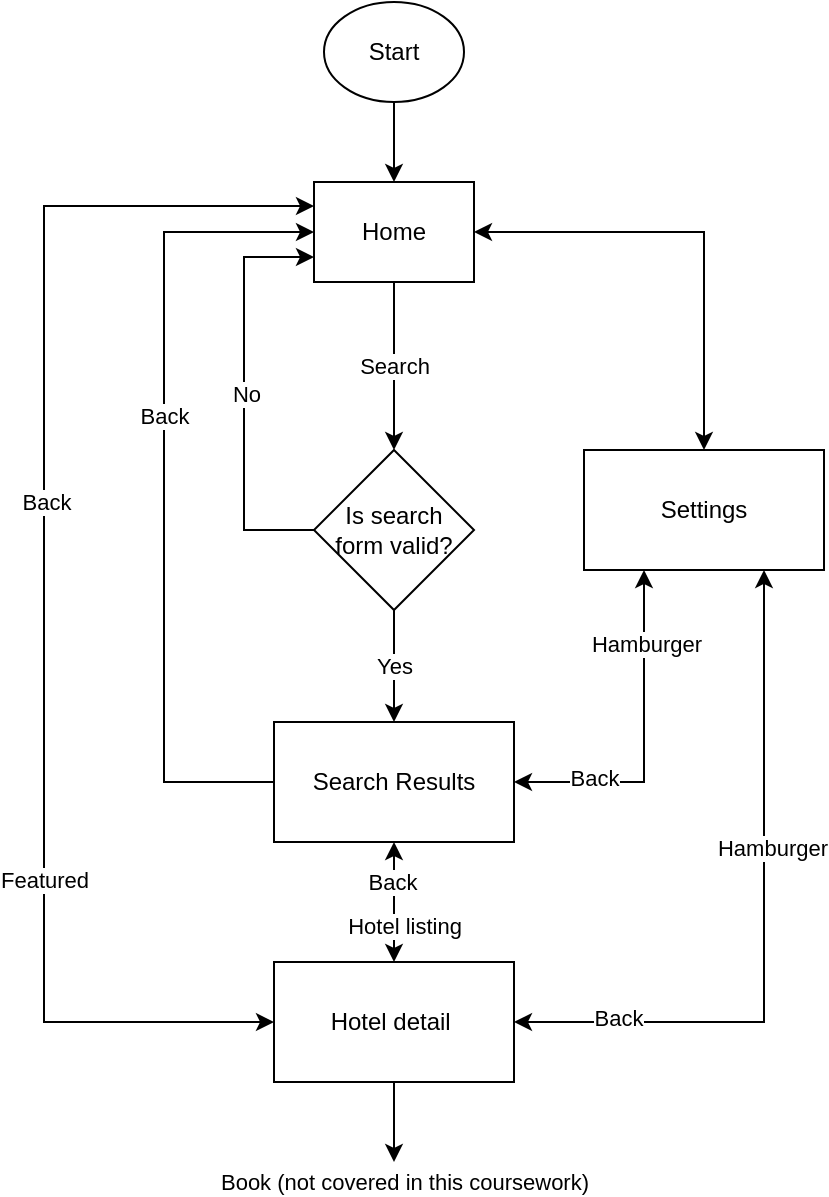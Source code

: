 <mxfile version="20.0.3" type="device"><diagram id="BSSS-fCHr_HctKuoIjOp" name="Page-1"><mxGraphModel dx="983" dy="571" grid="0" gridSize="10" guides="1" tooltips="1" connect="1" arrows="1" fold="1" page="1" pageScale="1" pageWidth="1169" pageHeight="827" math="0" shadow="0"><root><mxCell id="0"/><mxCell id="1" parent="0"/><mxCell id="zyc9eo8fn4B5giClaXmA-1" value="Start" style="ellipse;whiteSpace=wrap;html=1;" parent="1" vertex="1"><mxGeometry x="500" y="150" width="70" height="50" as="geometry"/></mxCell><mxCell id="zyc9eo8fn4B5giClaXmA-3" value="Is search form valid?" style="rhombus;whiteSpace=wrap;html=1;spacing=4;" parent="1" vertex="1"><mxGeometry x="495" y="374" width="80" height="80" as="geometry"/></mxCell><mxCell id="zyc9eo8fn4B5giClaXmA-4" value="" style="endArrow=classic;html=1;rounded=0;exitX=0;exitY=0.5;exitDx=0;exitDy=0;entryX=0;entryY=0.75;entryDx=0;entryDy=0;edgeStyle=orthogonalEdgeStyle;" parent="1" source="zyc9eo8fn4B5giClaXmA-3" target="zyc9eo8fn4B5giClaXmA-9" edge="1"><mxGeometry width="50" height="50" relative="1" as="geometry"><mxPoint x="360" y="450" as="sourcePoint"/><mxPoint x="390" y="335" as="targetPoint"/><Array as="points"><mxPoint x="460" y="414"/><mxPoint x="460" y="278"/></Array></mxGeometry></mxCell><mxCell id="zyc9eo8fn4B5giClaXmA-5" value="No" style="edgeLabel;html=1;align=center;verticalAlign=middle;resizable=0;points=[];" parent="zyc9eo8fn4B5giClaXmA-4" vertex="1" connectable="0"><mxGeometry x="-0.097" relative="1" as="geometry"><mxPoint x="1" y="-10" as="offset"/></mxGeometry></mxCell><mxCell id="zyc9eo8fn4B5giClaXmA-6" value="Search Results" style="rounded=0;whiteSpace=wrap;html=1;" parent="1" vertex="1"><mxGeometry x="475" y="510" width="120" height="60" as="geometry"/></mxCell><mxCell id="zyc9eo8fn4B5giClaXmA-7" value="Yes" style="endArrow=classic;html=1;rounded=0;exitX=0.5;exitY=1;exitDx=0;exitDy=0;entryX=0.5;entryY=0;entryDx=0;entryDy=0;" parent="1" source="zyc9eo8fn4B5giClaXmA-3" target="zyc9eo8fn4B5giClaXmA-6" edge="1"><mxGeometry width="50" height="50" relative="1" as="geometry"><mxPoint x="330" y="510" as="sourcePoint"/><mxPoint x="380" y="460" as="targetPoint"/></mxGeometry></mxCell><mxCell id="zyc9eo8fn4B5giClaXmA-9" value="Home" style="rounded=0;whiteSpace=wrap;html=1;" parent="1" vertex="1"><mxGeometry x="495" y="240" width="80" height="50" as="geometry"/></mxCell><mxCell id="zyc9eo8fn4B5giClaXmA-11" value="" style="endArrow=classic;html=1;rounded=0;exitX=0.5;exitY=1;exitDx=0;exitDy=0;entryX=0.5;entryY=0;entryDx=0;entryDy=0;" parent="1" source="zyc9eo8fn4B5giClaXmA-9" target="zyc9eo8fn4B5giClaXmA-3" edge="1"><mxGeometry width="50" height="50" relative="1" as="geometry"><mxPoint x="427.5" y="360" as="sourcePoint"/><mxPoint x="530" y="380" as="targetPoint"/></mxGeometry></mxCell><mxCell id="zyc9eo8fn4B5giClaXmA-12" value="Search" style="edgeLabel;html=1;align=center;verticalAlign=middle;resizable=0;points=[];" parent="zyc9eo8fn4B5giClaXmA-11" vertex="1" connectable="0"><mxGeometry x="-0.407" relative="1" as="geometry"><mxPoint y="17" as="offset"/></mxGeometry></mxCell><mxCell id="zyc9eo8fn4B5giClaXmA-16" value="Settings" style="rounded=0;whiteSpace=wrap;html=1;" parent="1" vertex="1"><mxGeometry x="630" y="374" width="120" height="60" as="geometry"/></mxCell><mxCell id="zyc9eo8fn4B5giClaXmA-21" value="Hotel detail&amp;nbsp;" style="rounded=0;whiteSpace=wrap;html=1;" parent="1" vertex="1"><mxGeometry x="475" y="630" width="120" height="60" as="geometry"/></mxCell><mxCell id="zyc9eo8fn4B5giClaXmA-22" value="" style="endArrow=classic;html=1;rounded=0;exitX=0;exitY=0.5;exitDx=0;exitDy=0;entryX=0;entryY=0.5;entryDx=0;entryDy=0;edgeStyle=orthogonalEdgeStyle;" parent="1" source="zyc9eo8fn4B5giClaXmA-6" target="zyc9eo8fn4B5giClaXmA-9" edge="1"><mxGeometry width="50" height="50" relative="1" as="geometry"><mxPoint x="545" y="580" as="sourcePoint"/><mxPoint x="420" y="420" as="targetPoint"/><Array as="points"><mxPoint x="420" y="540"/><mxPoint x="420" y="265"/></Array></mxGeometry></mxCell><mxCell id="y-vY78k2X67SqoGhgTcl-16" value="Back" style="edgeLabel;html=1;align=center;verticalAlign=middle;resizable=0;points=[];" parent="zyc9eo8fn4B5giClaXmA-22" vertex="1" connectable="0"><mxGeometry x="-0.571" relative="1" as="geometry"><mxPoint y="-151" as="offset"/></mxGeometry></mxCell><mxCell id="zyc9eo8fn4B5giClaXmA-25" value="" style="endArrow=classic;html=1;rounded=0;exitX=0.5;exitY=1;exitDx=0;exitDy=0;" parent="1" source="zyc9eo8fn4B5giClaXmA-21" edge="1"><mxGeometry width="50" height="50" relative="1" as="geometry"><mxPoint x="540" y="700" as="sourcePoint"/><mxPoint x="535" y="730" as="targetPoint"/><Array as="points"/></mxGeometry></mxCell><mxCell id="zyc9eo8fn4B5giClaXmA-26" value="Book (not covered in this coursework)" style="edgeLabel;html=1;align=center;verticalAlign=middle;resizable=0;points=[];" parent="zyc9eo8fn4B5giClaXmA-25" vertex="1" connectable="0"><mxGeometry x="0.237" y="-2" relative="1" as="geometry"><mxPoint x="7" y="25" as="offset"/></mxGeometry></mxCell><mxCell id="zyc9eo8fn4B5giClaXmA-31" value="" style="endArrow=classic;html=1;rounded=0;exitX=0.5;exitY=1;exitDx=0;exitDy=0;entryX=0.5;entryY=0;entryDx=0;entryDy=0;" parent="1" source="zyc9eo8fn4B5giClaXmA-1" target="zyc9eo8fn4B5giClaXmA-9" edge="1"><mxGeometry width="50" height="50" relative="1" as="geometry"><mxPoint x="580" y="460" as="sourcePoint"/><mxPoint x="630" y="410" as="targetPoint"/></mxGeometry></mxCell><mxCell id="y-vY78k2X67SqoGhgTcl-1" value="" style="endArrow=classic;startArrow=classic;html=1;rounded=0;exitX=0.5;exitY=0;exitDx=0;exitDy=0;entryX=0.5;entryY=1;entryDx=0;entryDy=0;" parent="1" source="zyc9eo8fn4B5giClaXmA-21" target="zyc9eo8fn4B5giClaXmA-6" edge="1"><mxGeometry width="50" height="50" relative="1" as="geometry"><mxPoint x="560" y="570" as="sourcePoint"/><mxPoint x="610" y="520" as="targetPoint"/></mxGeometry></mxCell><mxCell id="y-vY78k2X67SqoGhgTcl-14" value="Hotel listing" style="edgeLabel;html=1;align=center;verticalAlign=middle;resizable=0;points=[];" parent="y-vY78k2X67SqoGhgTcl-1" vertex="1" connectable="0"><mxGeometry x="-0.533" relative="1" as="geometry"><mxPoint x="5" y="-4" as="offset"/></mxGeometry></mxCell><mxCell id="y-vY78k2X67SqoGhgTcl-15" value="Back" style="edgeLabel;html=1;align=center;verticalAlign=middle;resizable=0;points=[];" parent="y-vY78k2X67SqoGhgTcl-1" vertex="1" connectable="0"><mxGeometry x="0.467" y="1" relative="1" as="geometry"><mxPoint y="4" as="offset"/></mxGeometry></mxCell><mxCell id="y-vY78k2X67SqoGhgTcl-3" value="" style="endArrow=classic;startArrow=classic;html=1;rounded=0;exitX=1;exitY=0.5;exitDx=0;exitDy=0;entryX=0.25;entryY=1;entryDx=0;entryDy=0;edgeStyle=orthogonalEdgeStyle;" parent="1" source="zyc9eo8fn4B5giClaXmA-6" target="zyc9eo8fn4B5giClaXmA-16" edge="1"><mxGeometry width="50" height="50" relative="1" as="geometry"><mxPoint x="650" y="580" as="sourcePoint"/><mxPoint x="700" y="530" as="targetPoint"/><Array as="points"><mxPoint x="660" y="540"/></Array></mxGeometry></mxCell><mxCell id="y-vY78k2X67SqoGhgTcl-9" value="Hamburger" style="edgeLabel;html=1;align=center;verticalAlign=middle;resizable=0;points=[];" parent="y-vY78k2X67SqoGhgTcl-3" vertex="1" connectable="0"><mxGeometry x="-0.298" y="3" relative="1" as="geometry"><mxPoint x="6" y="-66" as="offset"/></mxGeometry></mxCell><mxCell id="y-vY78k2X67SqoGhgTcl-12" value="Back" style="edgeLabel;html=1;align=center;verticalAlign=middle;resizable=0;points=[];" parent="y-vY78k2X67SqoGhgTcl-3" vertex="1" connectable="0"><mxGeometry x="-0.532" y="2" relative="1" as="geometry"><mxPoint as="offset"/></mxGeometry></mxCell><mxCell id="y-vY78k2X67SqoGhgTcl-4" value="" style="endArrow=classic;startArrow=classic;html=1;rounded=0;exitX=1;exitY=0.5;exitDx=0;exitDy=0;entryX=0.75;entryY=1;entryDx=0;entryDy=0;edgeStyle=orthogonalEdgeStyle;" parent="1" source="zyc9eo8fn4B5giClaXmA-21" target="zyc9eo8fn4B5giClaXmA-16" edge="1"><mxGeometry width="50" height="50" relative="1" as="geometry"><mxPoint x="710" y="640" as="sourcePoint"/><mxPoint x="760" y="590" as="targetPoint"/></mxGeometry></mxCell><mxCell id="y-vY78k2X67SqoGhgTcl-10" value="Hamburger" style="edgeLabel;html=1;align=center;verticalAlign=middle;resizable=0;points=[];" parent="y-vY78k2X67SqoGhgTcl-4" vertex="1" connectable="0"><mxGeometry x="-0.495" y="-1" relative="1" as="geometry"><mxPoint x="40" y="-88" as="offset"/></mxGeometry></mxCell><mxCell id="y-vY78k2X67SqoGhgTcl-13" value="Back" style="edgeLabel;html=1;align=center;verticalAlign=middle;resizable=0;points=[];" parent="y-vY78k2X67SqoGhgTcl-4" vertex="1" connectable="0"><mxGeometry x="-0.551" y="2" relative="1" as="geometry"><mxPoint x="-27" as="offset"/></mxGeometry></mxCell><mxCell id="y-vY78k2X67SqoGhgTcl-5" value="" style="endArrow=classic;startArrow=classic;html=1;rounded=0;exitX=1;exitY=0.5;exitDx=0;exitDy=0;entryX=0.5;entryY=0;entryDx=0;entryDy=0;edgeStyle=orthogonalEdgeStyle;" parent="1" source="zyc9eo8fn4B5giClaXmA-9" target="zyc9eo8fn4B5giClaXmA-16" edge="1"><mxGeometry width="50" height="50" relative="1" as="geometry"><mxPoint x="690" y="310" as="sourcePoint"/><mxPoint x="740" y="260" as="targetPoint"/></mxGeometry></mxCell><mxCell id="y-vY78k2X67SqoGhgTcl-7" value="" style="endArrow=classic;startArrow=classic;html=1;rounded=0;exitX=0;exitY=0.5;exitDx=0;exitDy=0;edgeStyle=orthogonalEdgeStyle;entryX=0;entryY=0.25;entryDx=0;entryDy=0;" parent="1" source="zyc9eo8fn4B5giClaXmA-21" target="zyc9eo8fn4B5giClaXmA-9" edge="1"><mxGeometry width="50" height="50" relative="1" as="geometry"><mxPoint x="250" y="510" as="sourcePoint"/><mxPoint x="421" y="219" as="targetPoint"/><Array as="points"><mxPoint x="360" y="660"/><mxPoint x="360" y="252"/><mxPoint x="495" y="252"/></Array></mxGeometry></mxCell><mxCell id="y-vY78k2X67SqoGhgTcl-8" value="Featured" style="edgeLabel;html=1;align=center;verticalAlign=middle;resizable=0;points=[];" parent="y-vY78k2X67SqoGhgTcl-7" vertex="1" connectable="0"><mxGeometry x="0.167" y="-1" relative="1" as="geometry"><mxPoint x="-1" y="198" as="offset"/></mxGeometry></mxCell><mxCell id="y-vY78k2X67SqoGhgTcl-11" value="Back" style="edgeLabel;html=1;align=center;verticalAlign=middle;resizable=0;points=[];" parent="y-vY78k2X67SqoGhgTcl-7" vertex="1" connectable="0"><mxGeometry x="-0.278" y="-1" relative="1" as="geometry"><mxPoint y="-138" as="offset"/></mxGeometry></mxCell></root></mxGraphModel></diagram></mxfile>